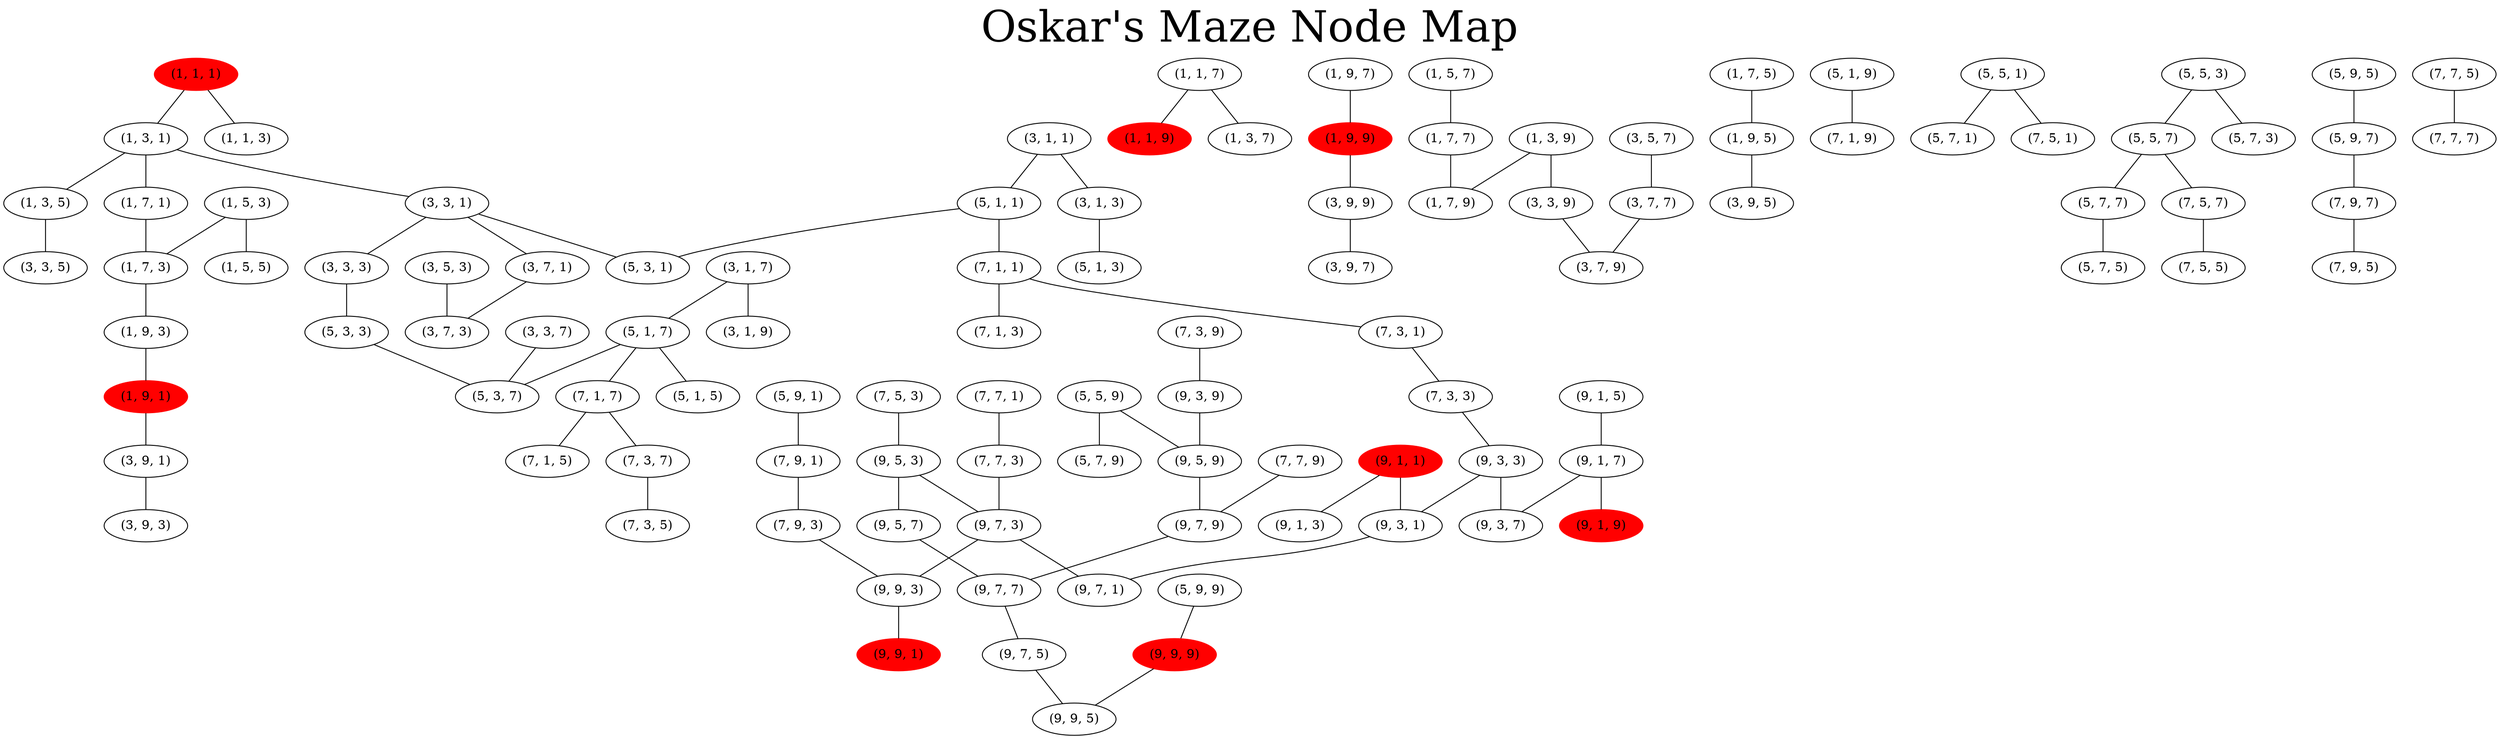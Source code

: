 strict graph "" {
    fontsize="48";
    labelloc="t";
    label="Oskar's Maze Node Map";
    "(1, 1, 1)" [color=red, style=filled];
    "(1, 1, 9)" [color=red, style=filled];
    "(1, 9, 1)" [color=red, style=filled];
    "(1, 9, 9)" [color=red, style=filled];
    "(9, 1, 1)" [color=red, style=filled];
    "(9, 1, 9)" [color=red, style=filled];
    "(9, 9, 1)" [color=red, style=filled];
    "(9, 9, 9)" [color=red, style=filled];

	"(1, 1, 1)" -- "(1, 1, 3)";
	"(1, 1, 1)" -- "(1, 3, 1)";
	"(1, 1, 7)" -- "(1, 1, 9)";
	"(1, 1, 7)" -- "(1, 3, 7)";
	"(1, 3, 1)" -- "(1, 3, 5)";
	"(1, 3, 1)" -- "(1, 7, 1)";
	"(1, 3, 1)" -- "(3, 3, 1)";
	"(1, 3, 5)" -- "(3, 3, 5)";
	"(1, 3, 9)" -- "(1, 7, 9)";
	"(1, 3, 9)" -- "(3, 3, 9)";
	"(1, 5, 3)" -- "(1, 5, 5)";
	"(1, 5, 3)" -- "(1, 7, 3)";
	"(1, 5, 7)" -- "(1, 7, 7)";
	"(1, 7, 1)" -- "(1, 7, 3)";
	"(1, 7, 3)" -- "(1, 9, 3)";
	"(1, 7, 7)" -- "(1, 7, 9)";
	"(1, 7, 5)" -- "(1, 9, 5)";
	"(1, 9, 3)" -- "(1, 9, 1)";
	"(1, 9, 5)" -- "(3, 9, 5)";
	"(1, 9, 1)" -- "(3, 9, 1)";
	"(1, 9, 7)" -- "(1, 9, 9)";
	"(1, 9, 9)" -- "(3, 9, 9)";
	"(3, 3, 1)" -- "(3, 3, 3)";
	"(3, 3, 1)" -- "(3, 7, 1)";
	"(3, 3, 1)" -- "(5, 3, 1)";
	"(3, 3, 9)" -- "(3, 7, 9)";
	"(3, 9, 1)" -- "(3, 9, 3)";
	"(3, 9, 9)" -- "(3, 9, 7)";
	"(3, 1, 1)" -- "(3, 1, 3)";
	"(3, 1, 1)" -- "(5, 1, 1)";
	"(3, 1, 3)" -- "(5, 1, 3)";
	"(3, 1, 7)" -- "(3, 1, 9)";
	"(3, 1, 7)" -- "(5, 1, 7)";
	"(3, 3, 3)" -- "(5, 3, 3)";
	"(3, 3, 7)" -- "(5, 3, 7)";
	"(3, 5, 3)" -- "(3, 7, 3)";
	"(3, 5, 7)" -- "(3, 7, 7)";
	"(3, 7, 1)" -- "(3, 7, 3)";
	"(3, 7, 7)" -- "(3, 7, 9)";
	"(5, 1, 1)" -- "(5, 3, 1)";
	"(5, 1, 1)" -- "(7, 1, 1)";
	"(5, 1, 7)" -- "(5, 3, 7)";
	"(5, 1, 7)" -- "(5, 1, 5)";
	"(5, 1, 7)" -- "(7, 1, 7)";
	"(5, 3, 3)" -- "(5, 3, 7)";
	"(5, 1, 9)" -- "(7, 1, 9)";
	"(5, 5, 1)" -- "(5, 7, 1)";
	"(5, 5, 1)" -- "(7, 5, 1)";
	"(5, 5, 3)" -- "(5, 5, 7)";
	"(5, 5, 3)" -- "(5, 7, 3)";
	"(5, 5, 7)" -- "(5, 7, 7)";
	"(5, 5, 7)" -- "(7, 5, 7)";
	"(5, 5, 9)" -- "(5, 7, 9)";
	"(5, 5, 9)" -- "(9, 5, 9)";
	"(5, 7, 7)" -- "(5, 7, 5)";
	"(5, 9, 1)" -- "(7, 9, 1)";
	"(5, 9, 5)" -- "(5, 9, 7)";
	"(5, 9, 7)" -- "(7, 9, 7)";
	"(5, 9, 9)" -- "(9, 9, 9)";
	"(7, 1, 1)" -- "(7, 1, 3)";
	"(7, 1, 1)" -- "(7, 3, 1)";
	"(7, 1, 7)" -- "(7, 1, 5)";
	"(7, 1, 7)" -- "(7, 3, 7)";
	"(7, 5, 7)" -- "(7, 5, 5)";
	"(7, 9, 1)" -- "(7, 9, 3)";
	"(7, 9, 7)" -- "(7, 9, 5)";
	"(7, 3, 1)" -- "(7, 3, 3)";
	"(7, 3, 7)" -- "(7, 3, 5)";
	"(7, 3, 3)" -- "(9, 3, 3)";
	"(7, 3, 9)" -- "(9, 3, 9)";
	"(7, 5, 3)" -- "(9, 5, 3)";
	"(7, 7, 1)" -- "(7, 7, 3)";
	"(7, 7, 3)" -- "(9, 7, 3)";
	"(7, 7, 5)" -- "(7, 7, 7)";
	"(7, 7, 9)" -- "(9, 7, 9)";
	"(7, 9, 3)" -- "(9, 9, 3)";
	"(9, 3, 3)" -- "(9, 3, 1)";
	"(9, 3, 3)" -- "(9, 3, 7)";
	"(9, 3, 9)" -- "(9, 5, 9)";
	"(9, 5, 3)" -- "(9, 7, 3)";
	"(9, 5, 3)" -- "(9, 5, 7)";
	"(9, 5, 9)" -- "(9, 7, 9)";
	"(9, 7, 3)" -- "(9, 9, 3)";
	"(9, 7, 3)" -- "(9, 7, 1)";
	"(9, 7, 9)" -- "(9, 7, 7)";
	"(9, 9, 3)" -- "(9, 9, 1)";
	"(9, 9, 9)" -- "(9, 9, 5)";
	"(9, 1, 1)" -- "(9, 1, 3)";
	"(9, 1, 1)" -- "(9, 3, 1)";
	"(9, 1, 5)" -- "(9, 1, 7)";
	"(9, 1, 7)" -- "(9, 1, 9)";
	"(9, 1, 7)" -- "(9, 3, 7)";
	"(9, 3, 1)" -- "(9, 7, 1)";
	"(9, 5, 7)" -- "(9, 7, 7)";
	"(9, 7, 7)" -- "(9, 7, 5)";
	"(9, 7, 5)" -- "(9, 9, 5)";
}
